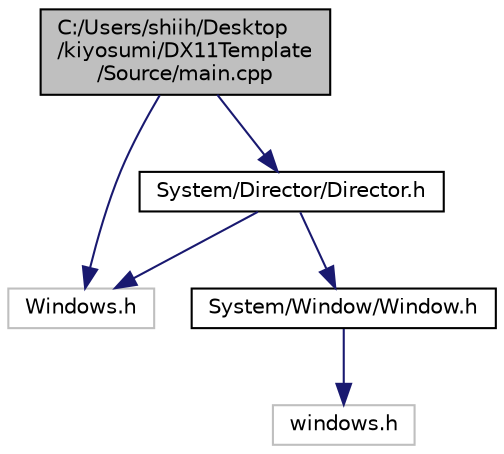 digraph "C:/Users/shiih/Desktop/kiyosumi/DX11Template/Source/main.cpp"
{
 // LATEX_PDF_SIZE
  edge [fontname="Helvetica",fontsize="10",labelfontname="Helvetica",labelfontsize="10"];
  node [fontname="Helvetica",fontsize="10",shape=record];
  Node1 [label="C:/Users/shiih/Desktop\l/kiyosumi/DX11Template\l/Source/main.cpp",height=0.2,width=0.4,color="black", fillcolor="grey75", style="filled", fontcolor="black",tooltip="実行したときにここから始まる"];
  Node1 -> Node2 [color="midnightblue",fontsize="10",style="solid",fontname="Helvetica"];
  Node2 [label="Windows.h",height=0.2,width=0.4,color="grey75", fillcolor="white", style="filled",tooltip=" "];
  Node1 -> Node3 [color="midnightblue",fontsize="10",style="solid",fontname="Helvetica"];
  Node3 [label="System/Director/Director.h",height=0.2,width=0.4,color="black", fillcolor="white", style="filled",URL="$_director_8h.html",tooltip="プログラムの管理"];
  Node3 -> Node2 [color="midnightblue",fontsize="10",style="solid",fontname="Helvetica"];
  Node3 -> Node4 [color="midnightblue",fontsize="10",style="solid",fontname="Helvetica"];
  Node4 [label="System/Window/Window.h",height=0.2,width=0.4,color="black", fillcolor="white", style="filled",URL="$_window_8h.html",tooltip="Window生成,WndProc(CALLBACK関数)の管理"];
  Node4 -> Node5 [color="midnightblue",fontsize="10",style="solid",fontname="Helvetica"];
  Node5 [label="windows.h",height=0.2,width=0.4,color="grey75", fillcolor="white", style="filled",tooltip=" "];
}
